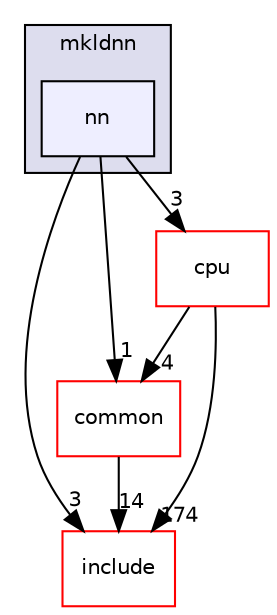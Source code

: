 digraph "onnxruntime/onnxruntime/core/providers/mkldnn/nn" {
  compound=true
  node [ fontsize="10", fontname="Helvetica"];
  edge [ labelfontsize="10", labelfontname="Helvetica"];
  subgraph clusterdir_cd77e0c1e1b09b4d235caafb6b4888c2 {
    graph [ bgcolor="#ddddee", pencolor="black", label="mkldnn" fontname="Helvetica", fontsize="10", URL="dir_cd77e0c1e1b09b4d235caafb6b4888c2.html"]
  dir_3a797528aaab0acc7a0df80ac1824f44 [shape=box, label="nn", style="filled", fillcolor="#eeeeff", pencolor="black", URL="dir_3a797528aaab0acc7a0df80ac1824f44.html"];
  }
  dir_f076573d92a781e267d0abe091aa4112 [shape=box label="common" fillcolor="white" style="filled" color="red" URL="dir_f076573d92a781e267d0abe091aa4112.html"];
  dir_f44f875884e6b767c5658db22ccaab42 [shape=box label="include" fillcolor="white" style="filled" color="red" URL="dir_f44f875884e6b767c5658db22ccaab42.html"];
  dir_3683cb2698e6daed4ebbd4c1d451f237 [shape=box label="cpu" fillcolor="white" style="filled" color="red" URL="dir_3683cb2698e6daed4ebbd4c1d451f237.html"];
  dir_3a797528aaab0acc7a0df80ac1824f44->dir_f076573d92a781e267d0abe091aa4112 [headlabel="1", labeldistance=1.5 headhref="dir_000055_000027.html"];
  dir_3a797528aaab0acc7a0df80ac1824f44->dir_f44f875884e6b767c5658db22ccaab42 [headlabel="3", labeldistance=1.5 headhref="dir_000055_000006.html"];
  dir_3a797528aaab0acc7a0df80ac1824f44->dir_3683cb2698e6daed4ebbd4c1d451f237 [headlabel="3", labeldistance=1.5 headhref="dir_000055_000031.html"];
  dir_f076573d92a781e267d0abe091aa4112->dir_f44f875884e6b767c5658db22ccaab42 [headlabel="14", labeldistance=1.5 headhref="dir_000027_000006.html"];
  dir_3683cb2698e6daed4ebbd4c1d451f237->dir_f076573d92a781e267d0abe091aa4112 [headlabel="4", labeldistance=1.5 headhref="dir_000031_000027.html"];
  dir_3683cb2698e6daed4ebbd4c1d451f237->dir_f44f875884e6b767c5658db22ccaab42 [headlabel="174", labeldistance=1.5 headhref="dir_000031_000006.html"];
}
